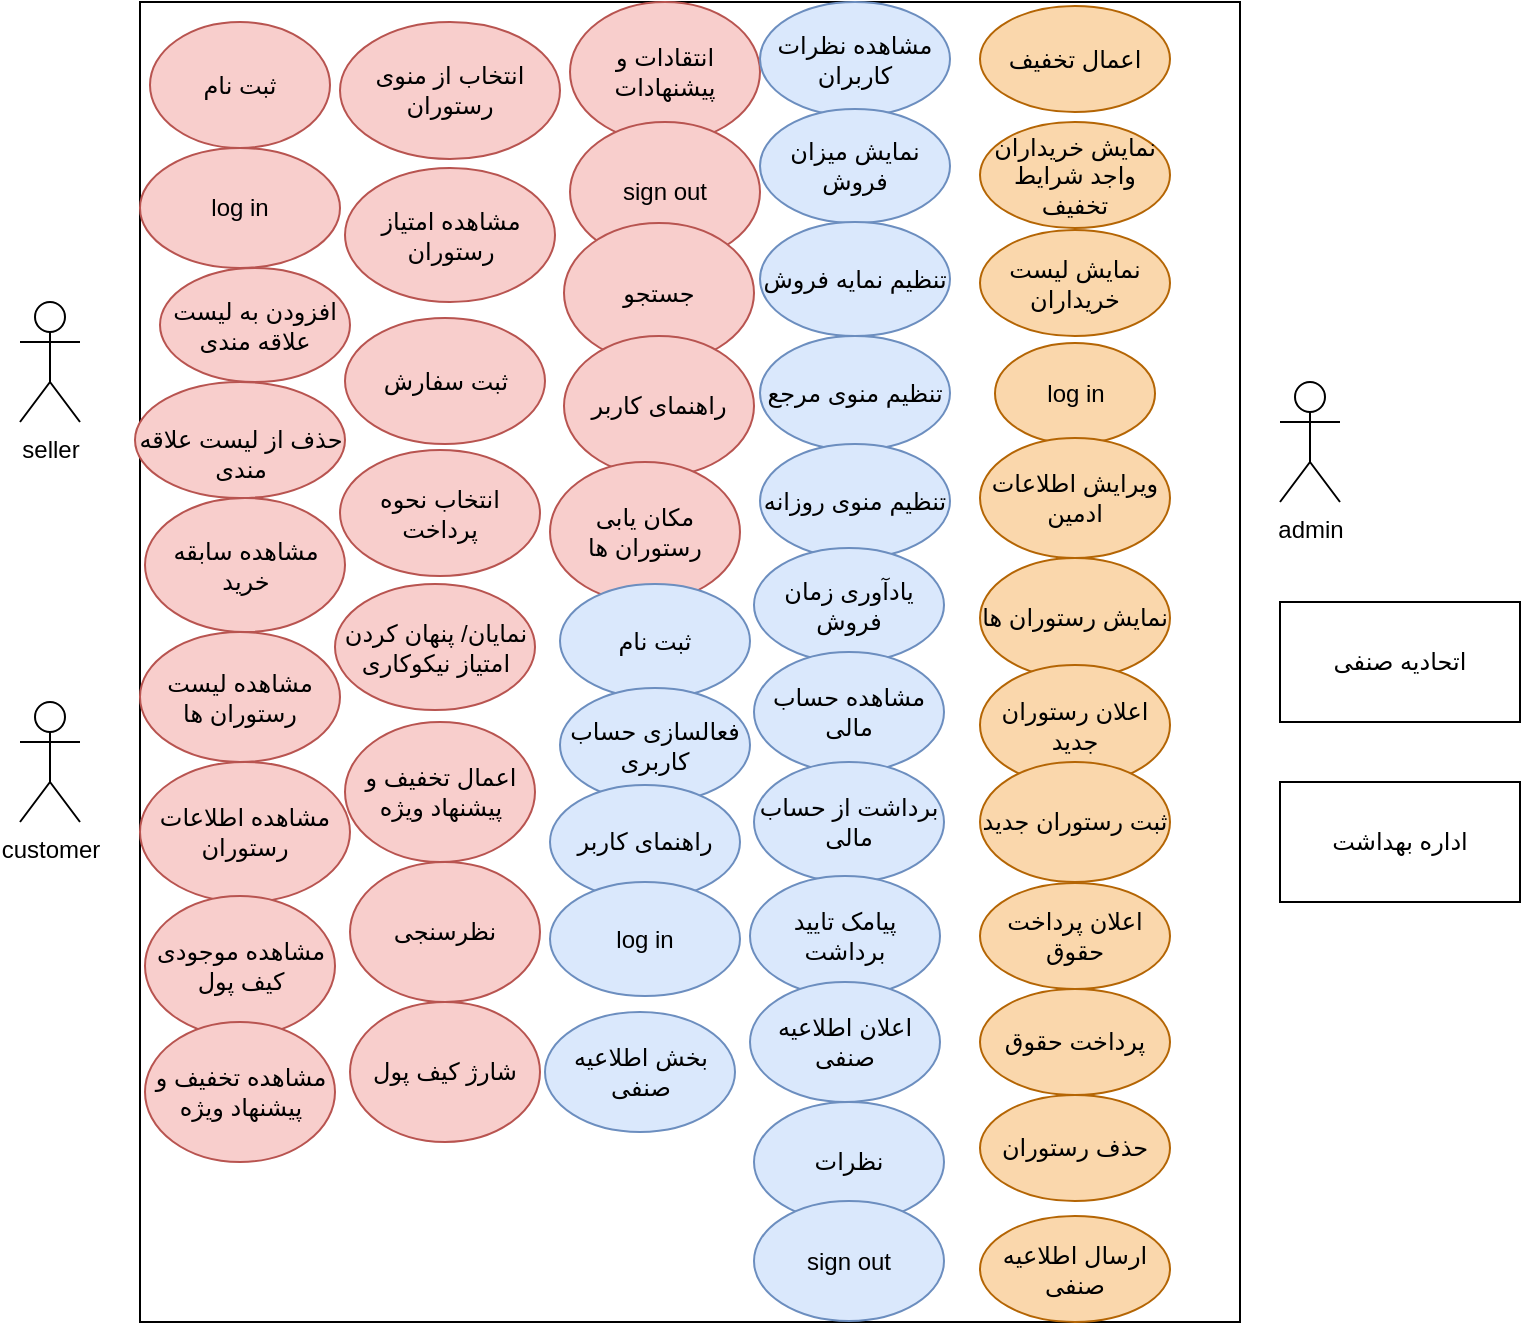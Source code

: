 <mxfile version="13.10.2" type="github">
  <diagram name="Page-1" id="e7e014a7-5840-1c2e-5031-d8a46d1fe8dd">
    <mxGraphModel dx="1038" dy="547" grid="1" gridSize="10" guides="1" tooltips="1" connect="1" arrows="1" fold="1" page="1" pageScale="1" pageWidth="1169" pageHeight="826" background="#ffffff" math="0" shadow="0">
      <root>
        <mxCell id="0" />
        <mxCell id="1" parent="0" />
        <mxCell id="Ti_cdP-LwR2GLxK3Q5Qu-41" value="" style="rounded=0;whiteSpace=wrap;html=1;" parent="1" vertex="1">
          <mxGeometry x="290" y="150" width="550" height="660" as="geometry" />
        </mxCell>
        <mxCell id="Ti_cdP-LwR2GLxK3Q5Qu-43" value="customer" style="shape=umlActor;verticalLabelPosition=bottom;verticalAlign=top;html=1;outlineConnect=0;" parent="1" vertex="1">
          <mxGeometry x="230" y="500" width="30" height="60" as="geometry" />
        </mxCell>
        <mxCell id="rXxGUh9YkXs_mze31AUG-1" value="ثبت نام" style="ellipse;whiteSpace=wrap;html=1;fillColor=#f8cecc;strokeColor=#b85450;" parent="1" vertex="1">
          <mxGeometry x="295" y="160" width="90" height="63" as="geometry" />
        </mxCell>
        <mxCell id="Ti_cdP-LwR2GLxK3Q5Qu-42" value="seller" style="shape=umlActor;verticalLabelPosition=bottom;verticalAlign=top;html=1;outlineConnect=0;" parent="1" vertex="1">
          <mxGeometry x="230" y="300" width="30" height="60" as="geometry" />
        </mxCell>
        <mxCell id="rXxGUh9YkXs_mze31AUG-5" value="admin" style="shape=umlActor;verticalLabelPosition=bottom;verticalAlign=top;html=1;outlineConnect=0;" parent="1" vertex="1">
          <mxGeometry x="860" y="340" width="30" height="60" as="geometry" />
        </mxCell>
        <mxCell id="Jm9gUiOZweeL1IYtcXkK-2" value="log in" style="ellipse;whiteSpace=wrap;html=1;fillColor=#f8cecc;strokeColor=#b85450;" parent="1" vertex="1">
          <mxGeometry x="290" y="223" width="100" height="60" as="geometry" />
        </mxCell>
        <mxCell id="oFaBCXIpXnut_KhmdDa9-1" value="افزودن به لیست علاقه مندی" style="ellipse;whiteSpace=wrap;html=1;fillColor=#f8cecc;strokeColor=#b85450;" vertex="1" parent="1">
          <mxGeometry x="300" y="283" width="95" height="57" as="geometry" />
        </mxCell>
        <mxCell id="oFaBCXIpXnut_KhmdDa9-2" value="&lt;br&gt;حذف از لیست علاقه مندی" style="ellipse;whiteSpace=wrap;html=1;fillColor=#f8cecc;strokeColor=#b85450;" vertex="1" parent="1">
          <mxGeometry x="287.5" y="340" width="105" height="58" as="geometry" />
        </mxCell>
        <mxCell id="oFaBCXIpXnut_KhmdDa9-3" value="مشاهده سابقه خرید" style="ellipse;whiteSpace=wrap;html=1;fillColor=#f8cecc;strokeColor=#b85450;" vertex="1" parent="1">
          <mxGeometry x="292.5" y="398" width="100" height="67" as="geometry" />
        </mxCell>
        <mxCell id="oFaBCXIpXnut_KhmdDa9-5" value="اتحادیه صنفی" style="rounded=0;whiteSpace=wrap;html=1;" vertex="1" parent="1">
          <mxGeometry x="860" y="450" width="120" height="60" as="geometry" />
        </mxCell>
        <mxCell id="oFaBCXIpXnut_KhmdDa9-6" value="اداره بهداشت" style="rounded=0;whiteSpace=wrap;html=1;" vertex="1" parent="1">
          <mxGeometry x="860" y="540" width="120" height="60" as="geometry" />
        </mxCell>
        <mxCell id="oFaBCXIpXnut_KhmdDa9-7" value="مشاهده لیست رستوران ها" style="ellipse;whiteSpace=wrap;html=1;fillColor=#f8cecc;strokeColor=#b85450;" vertex="1" parent="1">
          <mxGeometry x="290" y="465" width="100" height="65" as="geometry" />
        </mxCell>
        <mxCell id="oFaBCXIpXnut_KhmdDa9-8" value="مشاهده اطلاعات رستوران" style="ellipse;whiteSpace=wrap;html=1;fillColor=#f8cecc;strokeColor=#b85450;" vertex="1" parent="1">
          <mxGeometry x="290" y="530" width="105" height="70" as="geometry" />
        </mxCell>
        <mxCell id="oFaBCXIpXnut_KhmdDa9-9" style="edgeStyle=orthogonalEdgeStyle;rounded=0;orthogonalLoop=1;jettySize=auto;html=1;exitX=0.5;exitY=1;exitDx=0;exitDy=0;" edge="1" parent="1" source="oFaBCXIpXnut_KhmdDa9-7" target="oFaBCXIpXnut_KhmdDa9-7">
          <mxGeometry relative="1" as="geometry" />
        </mxCell>
        <mxCell id="oFaBCXIpXnut_KhmdDa9-10" value="انتخاب از منوی رستوران" style="ellipse;whiteSpace=wrap;html=1;fillColor=#f8cecc;strokeColor=#b85450;" vertex="1" parent="1">
          <mxGeometry x="390" y="160" width="110" height="68.5" as="geometry" />
        </mxCell>
        <mxCell id="oFaBCXIpXnut_KhmdDa9-11" value="مشاهده امتیاز رستوران" style="ellipse;whiteSpace=wrap;html=1;fillColor=#f8cecc;strokeColor=#b85450;" vertex="1" parent="1">
          <mxGeometry x="392.5" y="233" width="105" height="67" as="geometry" />
        </mxCell>
        <mxCell id="oFaBCXIpXnut_KhmdDa9-12" value="ثبت سفارش" style="ellipse;whiteSpace=wrap;html=1;fillColor=#f8cecc;strokeColor=#b85450;" vertex="1" parent="1">
          <mxGeometry x="392.5" y="308" width="100" height="63" as="geometry" />
        </mxCell>
        <mxCell id="oFaBCXIpXnut_KhmdDa9-13" value="انتخاب نحوه پرداخت" style="ellipse;whiteSpace=wrap;html=1;fillColor=#f8cecc;strokeColor=#b85450;" vertex="1" parent="1">
          <mxGeometry x="390" y="374" width="100" height="63" as="geometry" />
        </mxCell>
        <mxCell id="oFaBCXIpXnut_KhmdDa9-14" value="&lt;div&gt;نمایان/ پنهان کردن &lt;br&gt;&lt;/div&gt;&lt;div&gt;امتیاز نیکوکاری&lt;br&gt;&lt;/div&gt;" style="ellipse;whiteSpace=wrap;html=1;fillColor=#f8cecc;strokeColor=#b85450;" vertex="1" parent="1">
          <mxGeometry x="387.5" y="441" width="100" height="63" as="geometry" />
        </mxCell>
        <mxCell id="oFaBCXIpXnut_KhmdDa9-15" value="اعمال تخفیف و پیشنهاد ویژه" style="ellipse;whiteSpace=wrap;html=1;fillColor=#f8cecc;strokeColor=#b85450;" vertex="1" parent="1">
          <mxGeometry x="392.5" y="510" width="95" height="70" as="geometry" />
        </mxCell>
        <mxCell id="oFaBCXIpXnut_KhmdDa9-16" value="نظرسنجی" style="ellipse;whiteSpace=wrap;html=1;fillColor=#f8cecc;strokeColor=#b85450;" vertex="1" parent="1">
          <mxGeometry x="395" y="580" width="95" height="70" as="geometry" />
        </mxCell>
        <mxCell id="oFaBCXIpXnut_KhmdDa9-17" value="مشاهده موجودی کیف پول" style="ellipse;whiteSpace=wrap;html=1;fillColor=#f8cecc;strokeColor=#b85450;" vertex="1" parent="1">
          <mxGeometry x="292.5" y="597" width="95" height="70" as="geometry" />
        </mxCell>
        <mxCell id="oFaBCXIpXnut_KhmdDa9-18" value="شارژ کیف پول" style="ellipse;whiteSpace=wrap;html=1;fillColor=#f8cecc;strokeColor=#b85450;" vertex="1" parent="1">
          <mxGeometry x="395" y="650" width="95" height="70" as="geometry" />
        </mxCell>
        <mxCell id="oFaBCXIpXnut_KhmdDa9-19" value="انتقادات و پیشنهادات" style="ellipse;whiteSpace=wrap;html=1;fillColor=#f8cecc;strokeColor=#b85450;" vertex="1" parent="1">
          <mxGeometry x="505" y="150" width="95" height="70" as="geometry" />
        </mxCell>
        <mxCell id="oFaBCXIpXnut_KhmdDa9-20" value="sign out" style="ellipse;whiteSpace=wrap;html=1;fillColor=#f8cecc;strokeColor=#b85450;" vertex="1" parent="1">
          <mxGeometry x="505" y="210" width="95" height="70" as="geometry" />
        </mxCell>
        <mxCell id="oFaBCXIpXnut_KhmdDa9-21" value="جستجو" style="ellipse;whiteSpace=wrap;html=1;fillColor=#f8cecc;strokeColor=#b85450;" vertex="1" parent="1">
          <mxGeometry x="502" y="260.5" width="95" height="70" as="geometry" />
        </mxCell>
        <mxCell id="oFaBCXIpXnut_KhmdDa9-22" value="راهنمای کاربر" style="ellipse;whiteSpace=wrap;html=1;fillColor=#f8cecc;strokeColor=#b85450;" vertex="1" parent="1">
          <mxGeometry x="502" y="317" width="95" height="70" as="geometry" />
        </mxCell>
        <mxCell id="oFaBCXIpXnut_KhmdDa9-23" value="مکان یابی رستوران ها" style="ellipse;whiteSpace=wrap;html=1;fillColor=#f8cecc;strokeColor=#b85450;" vertex="1" parent="1">
          <mxGeometry x="495" y="380" width="95" height="70" as="geometry" />
        </mxCell>
        <mxCell id="oFaBCXIpXnut_KhmdDa9-24" value="مشاهده تخفیف و پیشنهاد ویژه" style="ellipse;whiteSpace=wrap;html=1;fillColor=#f8cecc;strokeColor=#b85450;" vertex="1" parent="1">
          <mxGeometry x="292.5" y="660" width="95" height="70" as="geometry" />
        </mxCell>
        <mxCell id="oFaBCXIpXnut_KhmdDa9-25" value="ثبت نام" style="ellipse;whiteSpace=wrap;html=1;fillColor=#dae8fc;strokeColor=#6c8ebf;" vertex="1" parent="1">
          <mxGeometry x="500" y="441" width="95" height="57" as="geometry" />
        </mxCell>
        <mxCell id="oFaBCXIpXnut_KhmdDa9-26" value="فعالسازی حساب کاربری" style="ellipse;whiteSpace=wrap;html=1;fillColor=#dae8fc;strokeColor=#6c8ebf;" vertex="1" parent="1">
          <mxGeometry x="500" y="493" width="95" height="57" as="geometry" />
        </mxCell>
        <mxCell id="oFaBCXIpXnut_KhmdDa9-27" value="راهنمای کاربر" style="ellipse;whiteSpace=wrap;html=1;fillColor=#dae8fc;strokeColor=#6c8ebf;" vertex="1" parent="1">
          <mxGeometry x="495" y="541.5" width="95" height="57" as="geometry" />
        </mxCell>
        <mxCell id="oFaBCXIpXnut_KhmdDa9-28" value="log in" style="ellipse;whiteSpace=wrap;html=1;fillColor=#dae8fc;strokeColor=#6c8ebf;" vertex="1" parent="1">
          <mxGeometry x="495" y="590" width="95" height="57" as="geometry" />
        </mxCell>
        <mxCell id="oFaBCXIpXnut_KhmdDa9-29" value="مشاهده نظرات کاربران" style="ellipse;whiteSpace=wrap;html=1;fillColor=#dae8fc;strokeColor=#6c8ebf;" vertex="1" parent="1">
          <mxGeometry x="600" y="150" width="95" height="57" as="geometry" />
        </mxCell>
        <mxCell id="oFaBCXIpXnut_KhmdDa9-30" value="نمایش میزان فروش" style="ellipse;whiteSpace=wrap;html=1;fillColor=#dae8fc;strokeColor=#6c8ebf;" vertex="1" parent="1">
          <mxGeometry x="600" y="203.5" width="95" height="57" as="geometry" />
        </mxCell>
        <mxCell id="oFaBCXIpXnut_KhmdDa9-31" value="تنظیم نمایه فروش" style="ellipse;whiteSpace=wrap;html=1;fillColor=#dae8fc;strokeColor=#6c8ebf;" vertex="1" parent="1">
          <mxGeometry x="600" y="260" width="95" height="57" as="geometry" />
        </mxCell>
        <mxCell id="oFaBCXIpXnut_KhmdDa9-32" value="تنظیم منوی مرجع" style="ellipse;whiteSpace=wrap;html=1;fillColor=#dae8fc;strokeColor=#6c8ebf;" vertex="1" parent="1">
          <mxGeometry x="600" y="317" width="95" height="57" as="geometry" />
        </mxCell>
        <mxCell id="oFaBCXIpXnut_KhmdDa9-33" value="تنظیم منوی روزانه" style="ellipse;whiteSpace=wrap;html=1;fillColor=#dae8fc;strokeColor=#6c8ebf;" vertex="1" parent="1">
          <mxGeometry x="600" y="371" width="95" height="57" as="geometry" />
        </mxCell>
        <mxCell id="oFaBCXIpXnut_KhmdDa9-34" value="یادآوری زمان فروش" style="ellipse;whiteSpace=wrap;html=1;fillColor=#dae8fc;strokeColor=#6c8ebf;" vertex="1" parent="1">
          <mxGeometry x="597" y="423" width="95" height="57" as="geometry" />
        </mxCell>
        <mxCell id="oFaBCXIpXnut_KhmdDa9-35" value="مشاهده حساب مالی" style="ellipse;whiteSpace=wrap;html=1;fillColor=#dae8fc;strokeColor=#6c8ebf;" vertex="1" parent="1">
          <mxGeometry x="597" y="475" width="95" height="60" as="geometry" />
        </mxCell>
        <mxCell id="oFaBCXIpXnut_KhmdDa9-36" value="برداشت از حساب مالی" style="ellipse;whiteSpace=wrap;html=1;fillColor=#dae8fc;strokeColor=#6c8ebf;" vertex="1" parent="1">
          <mxGeometry x="597" y="530" width="95" height="60" as="geometry" />
        </mxCell>
        <mxCell id="oFaBCXIpXnut_KhmdDa9-37" value="پیامک تایید برداشت" style="ellipse;whiteSpace=wrap;html=1;fillColor=#dae8fc;strokeColor=#6c8ebf;" vertex="1" parent="1">
          <mxGeometry x="595" y="587" width="95" height="60" as="geometry" />
        </mxCell>
        <mxCell id="oFaBCXIpXnut_KhmdDa9-38" value="اعلان اطلاعیه صنفی" style="ellipse;whiteSpace=wrap;html=1;fillColor=#dae8fc;strokeColor=#6c8ebf;" vertex="1" parent="1">
          <mxGeometry x="595" y="640" width="95" height="60" as="geometry" />
        </mxCell>
        <mxCell id="oFaBCXIpXnut_KhmdDa9-39" value="بخش اطلاعیه صنفی" style="ellipse;whiteSpace=wrap;html=1;fillColor=#dae8fc;strokeColor=#6c8ebf;" vertex="1" parent="1">
          <mxGeometry x="492.5" y="655" width="95" height="60" as="geometry" />
        </mxCell>
        <mxCell id="oFaBCXIpXnut_KhmdDa9-40" value="نظرات" style="ellipse;whiteSpace=wrap;html=1;fillColor=#dae8fc;strokeColor=#6c8ebf;" vertex="1" parent="1">
          <mxGeometry x="597" y="700" width="95" height="60" as="geometry" />
        </mxCell>
        <mxCell id="oFaBCXIpXnut_KhmdDa9-41" value="sign out" style="ellipse;whiteSpace=wrap;html=1;fillColor=#dae8fc;strokeColor=#6c8ebf;" vertex="1" parent="1">
          <mxGeometry x="597" y="749.5" width="95" height="60" as="geometry" />
        </mxCell>
        <mxCell id="oFaBCXIpXnut_KhmdDa9-42" value="log in" style="ellipse;whiteSpace=wrap;html=1;fillColor=#fad7ac;strokeColor=#b46504;" vertex="1" parent="1">
          <mxGeometry x="717.5" y="320.5" width="80" height="50.5" as="geometry" />
        </mxCell>
        <mxCell id="oFaBCXIpXnut_KhmdDa9-43" value="ویرایش اطلاعات ادمین" style="ellipse;whiteSpace=wrap;html=1;fillColor=#fad7ac;strokeColor=#b46504;" vertex="1" parent="1">
          <mxGeometry x="710" y="368" width="95" height="60" as="geometry" />
        </mxCell>
        <mxCell id="oFaBCXIpXnut_KhmdDa9-44" value="نمایش رستوران ها" style="ellipse;whiteSpace=wrap;html=1;fillColor=#fad7ac;strokeColor=#b46504;" vertex="1" parent="1">
          <mxGeometry x="710" y="428" width="95" height="60" as="geometry" />
        </mxCell>
        <mxCell id="oFaBCXIpXnut_KhmdDa9-46" value="اعلان رستوران جدید" style="ellipse;whiteSpace=wrap;html=1;fillColor=#fad7ac;strokeColor=#b46504;" vertex="1" parent="1">
          <mxGeometry x="710" y="481.5" width="95" height="60" as="geometry" />
        </mxCell>
        <mxCell id="oFaBCXIpXnut_KhmdDa9-47" value="ثبت رستوران جدید" style="ellipse;whiteSpace=wrap;html=1;fillColor=#fad7ac;strokeColor=#b46504;" vertex="1" parent="1">
          <mxGeometry x="710" y="530" width="95" height="60" as="geometry" />
        </mxCell>
        <mxCell id="oFaBCXIpXnut_KhmdDa9-48" value="اعلان پرداخت حقوق" style="ellipse;whiteSpace=wrap;html=1;fillColor=#fad7ac;strokeColor=#b46504;" vertex="1" parent="1">
          <mxGeometry x="710" y="590.5" width="95" height="53" as="geometry" />
        </mxCell>
        <mxCell id="oFaBCXIpXnut_KhmdDa9-49" value="پرداخت حقوق" style="ellipse;whiteSpace=wrap;html=1;fillColor=#fad7ac;strokeColor=#b46504;" vertex="1" parent="1">
          <mxGeometry x="710" y="643.5" width="95" height="53" as="geometry" />
        </mxCell>
        <mxCell id="oFaBCXIpXnut_KhmdDa9-50" value="حذف رستوران" style="ellipse;whiteSpace=wrap;html=1;fillColor=#fad7ac;strokeColor=#b46504;" vertex="1" parent="1">
          <mxGeometry x="710" y="696.5" width="95" height="53" as="geometry" />
        </mxCell>
        <mxCell id="oFaBCXIpXnut_KhmdDa9-51" value="ارسال اطلاعیه صنفی" style="ellipse;whiteSpace=wrap;html=1;fillColor=#fad7ac;strokeColor=#b46504;" vertex="1" parent="1">
          <mxGeometry x="710" y="757" width="95" height="53" as="geometry" />
        </mxCell>
        <mxCell id="oFaBCXIpXnut_KhmdDa9-52" value="نمایش لیست خریداران" style="ellipse;whiteSpace=wrap;html=1;fillColor=#fad7ac;strokeColor=#b46504;" vertex="1" parent="1">
          <mxGeometry x="710" y="264" width="95" height="53" as="geometry" />
        </mxCell>
        <mxCell id="oFaBCXIpXnut_KhmdDa9-53" value="نمایش خریداران واجد شرایط تخفیف" style="ellipse;whiteSpace=wrap;html=1;fillColor=#fad7ac;strokeColor=#b46504;" vertex="1" parent="1">
          <mxGeometry x="710" y="210" width="95" height="53" as="geometry" />
        </mxCell>
        <mxCell id="oFaBCXIpXnut_KhmdDa9-54" value="اعمال تخفیف" style="ellipse;whiteSpace=wrap;html=1;fillColor=#fad7ac;strokeColor=#b46504;" vertex="1" parent="1">
          <mxGeometry x="710" y="152" width="95" height="53" as="geometry" />
        </mxCell>
      </root>
    </mxGraphModel>
  </diagram>
</mxfile>

